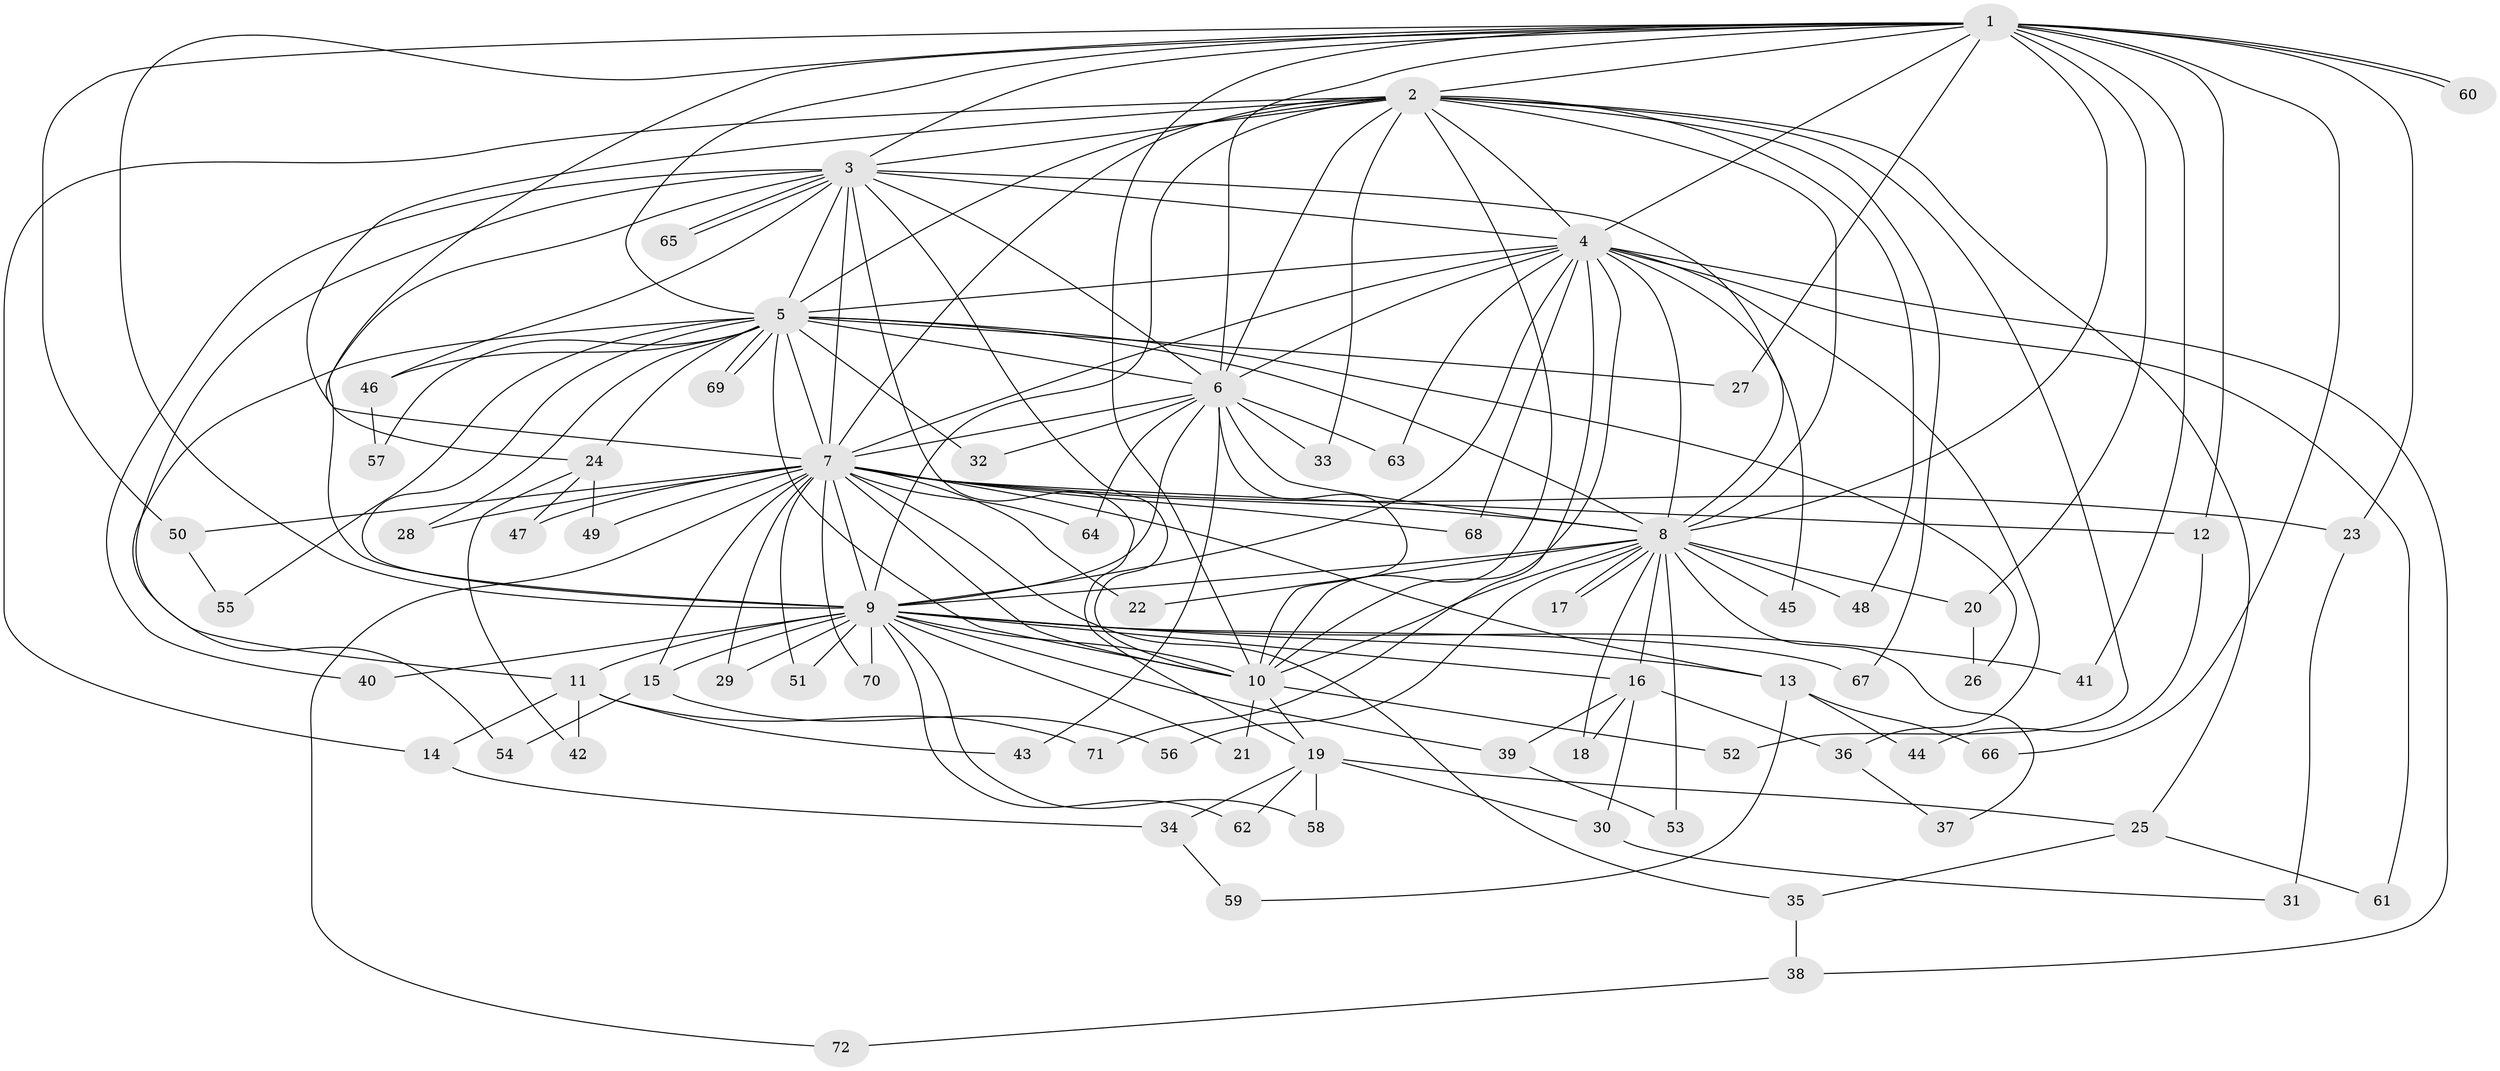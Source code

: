 // coarse degree distribution, {13: 0.027777777777777776, 16: 0.027777777777777776, 11: 0.05555555555555555, 12: 0.027777777777777776, 15: 0.027777777777777776, 17: 0.05555555555555555, 6: 0.027777777777777776, 4: 0.05555555555555555, 3: 0.19444444444444445, 5: 0.027777777777777776, 1: 0.027777777777777776, 7: 0.027777777777777776, 2: 0.4166666666666667}
// Generated by graph-tools (version 1.1) at 2025/17/03/04/25 18:17:54]
// undirected, 72 vertices, 169 edges
graph export_dot {
graph [start="1"]
  node [color=gray90,style=filled];
  1;
  2;
  3;
  4;
  5;
  6;
  7;
  8;
  9;
  10;
  11;
  12;
  13;
  14;
  15;
  16;
  17;
  18;
  19;
  20;
  21;
  22;
  23;
  24;
  25;
  26;
  27;
  28;
  29;
  30;
  31;
  32;
  33;
  34;
  35;
  36;
  37;
  38;
  39;
  40;
  41;
  42;
  43;
  44;
  45;
  46;
  47;
  48;
  49;
  50;
  51;
  52;
  53;
  54;
  55;
  56;
  57;
  58;
  59;
  60;
  61;
  62;
  63;
  64;
  65;
  66;
  67;
  68;
  69;
  70;
  71;
  72;
  1 -- 2;
  1 -- 3;
  1 -- 4;
  1 -- 5;
  1 -- 6;
  1 -- 7;
  1 -- 8;
  1 -- 9;
  1 -- 10;
  1 -- 12;
  1 -- 20;
  1 -- 23;
  1 -- 27;
  1 -- 41;
  1 -- 50;
  1 -- 60;
  1 -- 60;
  1 -- 66;
  2 -- 3;
  2 -- 4;
  2 -- 5;
  2 -- 6;
  2 -- 7;
  2 -- 8;
  2 -- 9;
  2 -- 10;
  2 -- 14;
  2 -- 24;
  2 -- 25;
  2 -- 33;
  2 -- 48;
  2 -- 52;
  2 -- 67;
  3 -- 4;
  3 -- 5;
  3 -- 6;
  3 -- 7;
  3 -- 8;
  3 -- 9;
  3 -- 10;
  3 -- 11;
  3 -- 19;
  3 -- 40;
  3 -- 46;
  3 -- 65;
  3 -- 65;
  4 -- 5;
  4 -- 6;
  4 -- 7;
  4 -- 8;
  4 -- 9;
  4 -- 10;
  4 -- 36;
  4 -- 38;
  4 -- 45;
  4 -- 61;
  4 -- 63;
  4 -- 68;
  4 -- 71;
  5 -- 6;
  5 -- 7;
  5 -- 8;
  5 -- 9;
  5 -- 10;
  5 -- 24;
  5 -- 26;
  5 -- 27;
  5 -- 28;
  5 -- 32;
  5 -- 46;
  5 -- 54;
  5 -- 55;
  5 -- 57;
  5 -- 69;
  5 -- 69;
  6 -- 7;
  6 -- 8;
  6 -- 9;
  6 -- 10;
  6 -- 32;
  6 -- 33;
  6 -- 43;
  6 -- 63;
  6 -- 64;
  7 -- 8;
  7 -- 9;
  7 -- 10;
  7 -- 12;
  7 -- 13;
  7 -- 15;
  7 -- 22;
  7 -- 23;
  7 -- 28;
  7 -- 29;
  7 -- 35;
  7 -- 47;
  7 -- 49;
  7 -- 50;
  7 -- 51;
  7 -- 64;
  7 -- 68;
  7 -- 70;
  7 -- 72;
  8 -- 9;
  8 -- 10;
  8 -- 16;
  8 -- 17;
  8 -- 17;
  8 -- 18;
  8 -- 20;
  8 -- 22;
  8 -- 37;
  8 -- 45;
  8 -- 48;
  8 -- 53;
  8 -- 56;
  9 -- 10;
  9 -- 11;
  9 -- 13;
  9 -- 15;
  9 -- 16;
  9 -- 21;
  9 -- 29;
  9 -- 39;
  9 -- 40;
  9 -- 41;
  9 -- 51;
  9 -- 58;
  9 -- 62;
  9 -- 67;
  9 -- 70;
  10 -- 19;
  10 -- 21;
  10 -- 52;
  11 -- 14;
  11 -- 42;
  11 -- 43;
  11 -- 71;
  12 -- 44;
  13 -- 44;
  13 -- 59;
  13 -- 66;
  14 -- 34;
  15 -- 54;
  15 -- 56;
  16 -- 18;
  16 -- 30;
  16 -- 36;
  16 -- 39;
  19 -- 25;
  19 -- 30;
  19 -- 34;
  19 -- 58;
  19 -- 62;
  20 -- 26;
  23 -- 31;
  24 -- 42;
  24 -- 47;
  24 -- 49;
  25 -- 35;
  25 -- 61;
  30 -- 31;
  34 -- 59;
  35 -- 38;
  36 -- 37;
  38 -- 72;
  39 -- 53;
  46 -- 57;
  50 -- 55;
}
